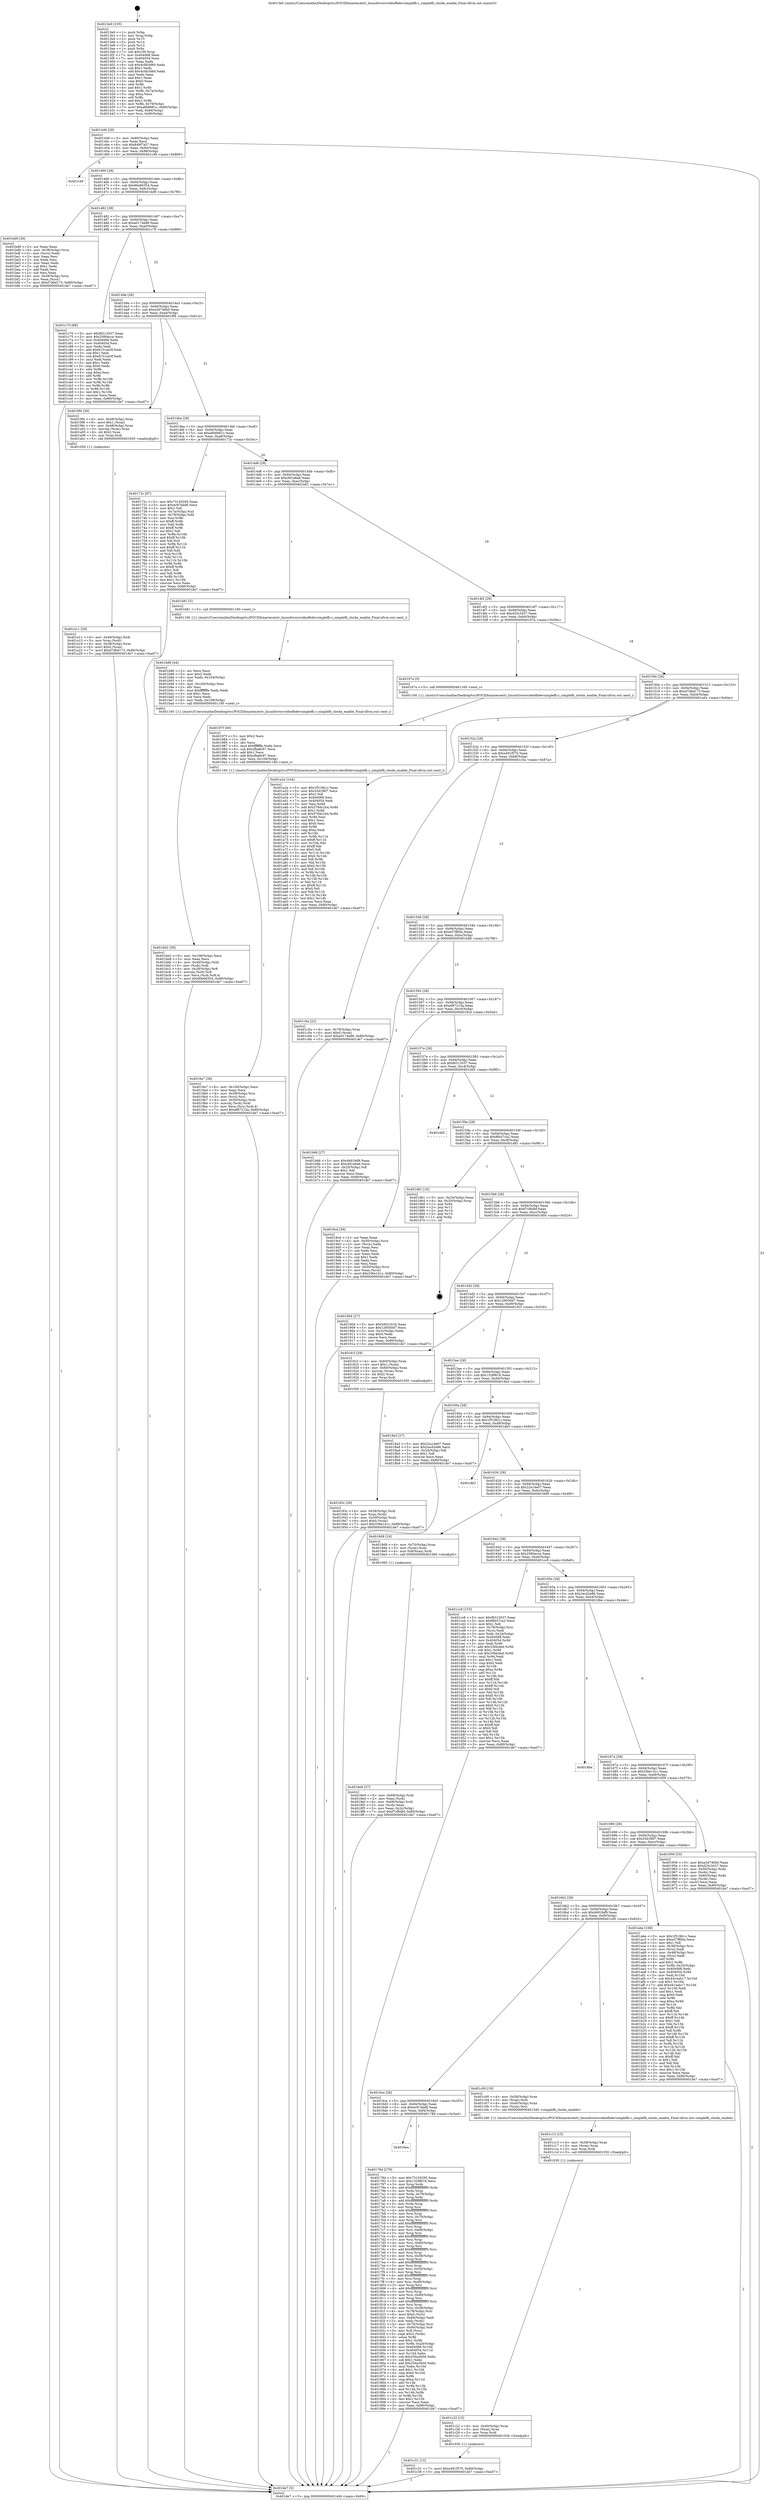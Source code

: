 digraph "0x4013e0" {
  label = "0x4013e0 (/mnt/c/Users/mathe/Desktop/tcc/POCII/binaries/extr_linuxdriversvideofbdevsimplefb.c_simplefb_clocks_enable_Final-ollvm.out::main(0))"
  labelloc = "t"
  node[shape=record]

  Entry [label="",width=0.3,height=0.3,shape=circle,fillcolor=black,style=filled]
  "0x401449" [label="{
     0x401449 [29]\l
     | [instrs]\l
     &nbsp;&nbsp;0x401449 \<+3\>: mov -0x80(%rbp),%eax\l
     &nbsp;&nbsp;0x40144c \<+2\>: mov %eax,%ecx\l
     &nbsp;&nbsp;0x40144e \<+6\>: sub $0x849f7a57,%ecx\l
     &nbsp;&nbsp;0x401454 \<+6\>: mov %eax,-0x94(%rbp)\l
     &nbsp;&nbsp;0x40145a \<+6\>: mov %ecx,-0x98(%rbp)\l
     &nbsp;&nbsp;0x401460 \<+6\>: je 0000000000401c49 \<main+0x869\>\l
  }"]
  "0x401c49" [label="{
     0x401c49\l
  }", style=dashed]
  "0x401466" [label="{
     0x401466 [28]\l
     | [instrs]\l
     &nbsp;&nbsp;0x401466 \<+5\>: jmp 000000000040146b \<main+0x8b\>\l
     &nbsp;&nbsp;0x40146b \<+6\>: mov -0x94(%rbp),%eax\l
     &nbsp;&nbsp;0x401471 \<+5\>: sub $0x90e66354,%eax\l
     &nbsp;&nbsp;0x401476 \<+6\>: mov %eax,-0x9c(%rbp)\l
     &nbsp;&nbsp;0x40147c \<+6\>: je 0000000000401bd9 \<main+0x7f9\>\l
  }"]
  Exit [label="",width=0.3,height=0.3,shape=circle,fillcolor=black,style=filled,peripheries=2]
  "0x401bd9" [label="{
     0x401bd9 [39]\l
     | [instrs]\l
     &nbsp;&nbsp;0x401bd9 \<+2\>: xor %eax,%eax\l
     &nbsp;&nbsp;0x401bdb \<+4\>: mov -0x38(%rbp),%rcx\l
     &nbsp;&nbsp;0x401bdf \<+2\>: mov (%rcx),%edx\l
     &nbsp;&nbsp;0x401be1 \<+2\>: mov %eax,%esi\l
     &nbsp;&nbsp;0x401be3 \<+2\>: sub %edx,%esi\l
     &nbsp;&nbsp;0x401be5 \<+2\>: mov %eax,%edx\l
     &nbsp;&nbsp;0x401be7 \<+3\>: sub $0x1,%edx\l
     &nbsp;&nbsp;0x401bea \<+2\>: add %edx,%esi\l
     &nbsp;&nbsp;0x401bec \<+2\>: sub %esi,%eax\l
     &nbsp;&nbsp;0x401bee \<+4\>: mov -0x38(%rbp),%rcx\l
     &nbsp;&nbsp;0x401bf2 \<+2\>: mov %eax,(%rcx)\l
     &nbsp;&nbsp;0x401bf4 \<+7\>: movl $0xd7dbd173,-0x80(%rbp)\l
     &nbsp;&nbsp;0x401bfb \<+5\>: jmp 0000000000401de7 \<main+0xa07\>\l
  }"]
  "0x401482" [label="{
     0x401482 [28]\l
     | [instrs]\l
     &nbsp;&nbsp;0x401482 \<+5\>: jmp 0000000000401487 \<main+0xa7\>\l
     &nbsp;&nbsp;0x401487 \<+6\>: mov -0x94(%rbp),%eax\l
     &nbsp;&nbsp;0x40148d \<+5\>: sub $0xa0174e86,%eax\l
     &nbsp;&nbsp;0x401492 \<+6\>: mov %eax,-0xa0(%rbp)\l
     &nbsp;&nbsp;0x401498 \<+6\>: je 0000000000401c70 \<main+0x890\>\l
  }"]
  "0x401c31" [label="{
     0x401c31 [12]\l
     | [instrs]\l
     &nbsp;&nbsp;0x401c31 \<+7\>: movl $0xe491f570,-0x80(%rbp)\l
     &nbsp;&nbsp;0x401c38 \<+5\>: jmp 0000000000401de7 \<main+0xa07\>\l
  }"]
  "0x401c70" [label="{
     0x401c70 [88]\l
     | [instrs]\l
     &nbsp;&nbsp;0x401c70 \<+5\>: mov $0xf6312037,%eax\l
     &nbsp;&nbsp;0x401c75 \<+5\>: mov $0x2580acca,%ecx\l
     &nbsp;&nbsp;0x401c7a \<+7\>: mov 0x404068,%edx\l
     &nbsp;&nbsp;0x401c81 \<+7\>: mov 0x404054,%esi\l
     &nbsp;&nbsp;0x401c88 \<+2\>: mov %edx,%edi\l
     &nbsp;&nbsp;0x401c8a \<+6\>: add $0x8151a43f,%edi\l
     &nbsp;&nbsp;0x401c90 \<+3\>: sub $0x1,%edi\l
     &nbsp;&nbsp;0x401c93 \<+6\>: sub $0x8151a43f,%edi\l
     &nbsp;&nbsp;0x401c99 \<+3\>: imul %edi,%edx\l
     &nbsp;&nbsp;0x401c9c \<+3\>: and $0x1,%edx\l
     &nbsp;&nbsp;0x401c9f \<+3\>: cmp $0x0,%edx\l
     &nbsp;&nbsp;0x401ca2 \<+4\>: sete %r8b\l
     &nbsp;&nbsp;0x401ca6 \<+3\>: cmp $0xa,%esi\l
     &nbsp;&nbsp;0x401ca9 \<+4\>: setl %r9b\l
     &nbsp;&nbsp;0x401cad \<+3\>: mov %r8b,%r10b\l
     &nbsp;&nbsp;0x401cb0 \<+3\>: and %r9b,%r10b\l
     &nbsp;&nbsp;0x401cb3 \<+3\>: xor %r9b,%r8b\l
     &nbsp;&nbsp;0x401cb6 \<+3\>: or %r8b,%r10b\l
     &nbsp;&nbsp;0x401cb9 \<+4\>: test $0x1,%r10b\l
     &nbsp;&nbsp;0x401cbd \<+3\>: cmovne %ecx,%eax\l
     &nbsp;&nbsp;0x401cc0 \<+3\>: mov %eax,-0x80(%rbp)\l
     &nbsp;&nbsp;0x401cc3 \<+5\>: jmp 0000000000401de7 \<main+0xa07\>\l
  }"]
  "0x40149e" [label="{
     0x40149e [28]\l
     | [instrs]\l
     &nbsp;&nbsp;0x40149e \<+5\>: jmp 00000000004014a3 \<main+0xc3\>\l
     &nbsp;&nbsp;0x4014a3 \<+6\>: mov -0x94(%rbp),%eax\l
     &nbsp;&nbsp;0x4014a9 \<+5\>: sub $0xa3d746b0,%eax\l
     &nbsp;&nbsp;0x4014ae \<+6\>: mov %eax,-0xa4(%rbp)\l
     &nbsp;&nbsp;0x4014b4 \<+6\>: je 00000000004019f4 \<main+0x614\>\l
  }"]
  "0x401c22" [label="{
     0x401c22 [15]\l
     | [instrs]\l
     &nbsp;&nbsp;0x401c22 \<+4\>: mov -0x40(%rbp),%rax\l
     &nbsp;&nbsp;0x401c26 \<+3\>: mov (%rax),%rax\l
     &nbsp;&nbsp;0x401c29 \<+3\>: mov %rax,%rdi\l
     &nbsp;&nbsp;0x401c2c \<+5\>: call 0000000000401030 \<free@plt\>\l
     | [calls]\l
     &nbsp;&nbsp;0x401030 \{1\} (unknown)\l
  }"]
  "0x4019f4" [label="{
     0x4019f4 [29]\l
     | [instrs]\l
     &nbsp;&nbsp;0x4019f4 \<+4\>: mov -0x48(%rbp),%rax\l
     &nbsp;&nbsp;0x4019f8 \<+6\>: movl $0x1,(%rax)\l
     &nbsp;&nbsp;0x4019fe \<+4\>: mov -0x48(%rbp),%rax\l
     &nbsp;&nbsp;0x401a02 \<+3\>: movslq (%rax),%rax\l
     &nbsp;&nbsp;0x401a05 \<+4\>: shl $0x2,%rax\l
     &nbsp;&nbsp;0x401a09 \<+3\>: mov %rax,%rdi\l
     &nbsp;&nbsp;0x401a0c \<+5\>: call 0000000000401050 \<malloc@plt\>\l
     | [calls]\l
     &nbsp;&nbsp;0x401050 \{1\} (unknown)\l
  }"]
  "0x4014ba" [label="{
     0x4014ba [28]\l
     | [instrs]\l
     &nbsp;&nbsp;0x4014ba \<+5\>: jmp 00000000004014bf \<main+0xdf\>\l
     &nbsp;&nbsp;0x4014bf \<+6\>: mov -0x94(%rbp),%eax\l
     &nbsp;&nbsp;0x4014c5 \<+5\>: sub $0xa6b6661c,%eax\l
     &nbsp;&nbsp;0x4014ca \<+6\>: mov %eax,-0xa8(%rbp)\l
     &nbsp;&nbsp;0x4014d0 \<+6\>: je 000000000040172c \<main+0x34c\>\l
  }"]
  "0x401c13" [label="{
     0x401c13 [15]\l
     | [instrs]\l
     &nbsp;&nbsp;0x401c13 \<+4\>: mov -0x58(%rbp),%rax\l
     &nbsp;&nbsp;0x401c17 \<+3\>: mov (%rax),%rax\l
     &nbsp;&nbsp;0x401c1a \<+3\>: mov %rax,%rdi\l
     &nbsp;&nbsp;0x401c1d \<+5\>: call 0000000000401030 \<free@plt\>\l
     | [calls]\l
     &nbsp;&nbsp;0x401030 \{1\} (unknown)\l
  }"]
  "0x40172c" [label="{
     0x40172c [97]\l
     | [instrs]\l
     &nbsp;&nbsp;0x40172c \<+5\>: mov $0x73150295,%eax\l
     &nbsp;&nbsp;0x401731 \<+5\>: mov $0x4c97ebd6,%ecx\l
     &nbsp;&nbsp;0x401736 \<+2\>: mov $0x1,%dl\l
     &nbsp;&nbsp;0x401738 \<+4\>: mov -0x7a(%rbp),%sil\l
     &nbsp;&nbsp;0x40173c \<+4\>: mov -0x79(%rbp),%dil\l
     &nbsp;&nbsp;0x401740 \<+3\>: mov %sil,%r8b\l
     &nbsp;&nbsp;0x401743 \<+4\>: xor $0xff,%r8b\l
     &nbsp;&nbsp;0x401747 \<+3\>: mov %dil,%r9b\l
     &nbsp;&nbsp;0x40174a \<+4\>: xor $0xff,%r9b\l
     &nbsp;&nbsp;0x40174e \<+3\>: xor $0x1,%dl\l
     &nbsp;&nbsp;0x401751 \<+3\>: mov %r8b,%r10b\l
     &nbsp;&nbsp;0x401754 \<+4\>: and $0xff,%r10b\l
     &nbsp;&nbsp;0x401758 \<+3\>: and %dl,%sil\l
     &nbsp;&nbsp;0x40175b \<+3\>: mov %r9b,%r11b\l
     &nbsp;&nbsp;0x40175e \<+4\>: and $0xff,%r11b\l
     &nbsp;&nbsp;0x401762 \<+3\>: and %dl,%dil\l
     &nbsp;&nbsp;0x401765 \<+3\>: or %sil,%r10b\l
     &nbsp;&nbsp;0x401768 \<+3\>: or %dil,%r11b\l
     &nbsp;&nbsp;0x40176b \<+3\>: xor %r11b,%r10b\l
     &nbsp;&nbsp;0x40176e \<+3\>: or %r9b,%r8b\l
     &nbsp;&nbsp;0x401771 \<+4\>: xor $0xff,%r8b\l
     &nbsp;&nbsp;0x401775 \<+3\>: or $0x1,%dl\l
     &nbsp;&nbsp;0x401778 \<+3\>: and %dl,%r8b\l
     &nbsp;&nbsp;0x40177b \<+3\>: or %r8b,%r10b\l
     &nbsp;&nbsp;0x40177e \<+4\>: test $0x1,%r10b\l
     &nbsp;&nbsp;0x401782 \<+3\>: cmovne %ecx,%eax\l
     &nbsp;&nbsp;0x401785 \<+3\>: mov %eax,-0x80(%rbp)\l
     &nbsp;&nbsp;0x401788 \<+5\>: jmp 0000000000401de7 \<main+0xa07\>\l
  }"]
  "0x4014d6" [label="{
     0x4014d6 [28]\l
     | [instrs]\l
     &nbsp;&nbsp;0x4014d6 \<+5\>: jmp 00000000004014db \<main+0xfb\>\l
     &nbsp;&nbsp;0x4014db \<+6\>: mov -0x94(%rbp),%eax\l
     &nbsp;&nbsp;0x4014e1 \<+5\>: sub $0xcfd1a6a6,%eax\l
     &nbsp;&nbsp;0x4014e6 \<+6\>: mov %eax,-0xac(%rbp)\l
     &nbsp;&nbsp;0x4014ec \<+6\>: je 0000000000401b81 \<main+0x7a1\>\l
  }"]
  "0x401de7" [label="{
     0x401de7 [5]\l
     | [instrs]\l
     &nbsp;&nbsp;0x401de7 \<+5\>: jmp 0000000000401449 \<main+0x69\>\l
  }"]
  "0x4013e0" [label="{
     0x4013e0 [105]\l
     | [instrs]\l
     &nbsp;&nbsp;0x4013e0 \<+1\>: push %rbp\l
     &nbsp;&nbsp;0x4013e1 \<+3\>: mov %rsp,%rbp\l
     &nbsp;&nbsp;0x4013e4 \<+2\>: push %r15\l
     &nbsp;&nbsp;0x4013e6 \<+2\>: push %r14\l
     &nbsp;&nbsp;0x4013e8 \<+2\>: push %r12\l
     &nbsp;&nbsp;0x4013ea \<+1\>: push %rbx\l
     &nbsp;&nbsp;0x4013eb \<+7\>: sub $0x100,%rsp\l
     &nbsp;&nbsp;0x4013f2 \<+7\>: mov 0x404068,%eax\l
     &nbsp;&nbsp;0x4013f9 \<+7\>: mov 0x404054,%ecx\l
     &nbsp;&nbsp;0x401400 \<+2\>: mov %eax,%edx\l
     &nbsp;&nbsp;0x401402 \<+6\>: sub $0x4c0b3d60,%edx\l
     &nbsp;&nbsp;0x401408 \<+3\>: sub $0x1,%edx\l
     &nbsp;&nbsp;0x40140b \<+6\>: add $0x4c0b3d60,%edx\l
     &nbsp;&nbsp;0x401411 \<+3\>: imul %edx,%eax\l
     &nbsp;&nbsp;0x401414 \<+3\>: and $0x1,%eax\l
     &nbsp;&nbsp;0x401417 \<+3\>: cmp $0x0,%eax\l
     &nbsp;&nbsp;0x40141a \<+4\>: sete %r8b\l
     &nbsp;&nbsp;0x40141e \<+4\>: and $0x1,%r8b\l
     &nbsp;&nbsp;0x401422 \<+4\>: mov %r8b,-0x7a(%rbp)\l
     &nbsp;&nbsp;0x401426 \<+3\>: cmp $0xa,%ecx\l
     &nbsp;&nbsp;0x401429 \<+4\>: setl %r8b\l
     &nbsp;&nbsp;0x40142d \<+4\>: and $0x1,%r8b\l
     &nbsp;&nbsp;0x401431 \<+4\>: mov %r8b,-0x79(%rbp)\l
     &nbsp;&nbsp;0x401435 \<+7\>: movl $0xa6b6661c,-0x80(%rbp)\l
     &nbsp;&nbsp;0x40143c \<+6\>: mov %edi,-0x84(%rbp)\l
     &nbsp;&nbsp;0x401442 \<+7\>: mov %rsi,-0x90(%rbp)\l
  }"]
  "0x401bb2" [label="{
     0x401bb2 [39]\l
     | [instrs]\l
     &nbsp;&nbsp;0x401bb2 \<+6\>: mov -0x108(%rbp),%ecx\l
     &nbsp;&nbsp;0x401bb8 \<+3\>: imul %eax,%ecx\l
     &nbsp;&nbsp;0x401bbb \<+4\>: mov -0x40(%rbp),%rdi\l
     &nbsp;&nbsp;0x401bbf \<+3\>: mov (%rdi),%rdi\l
     &nbsp;&nbsp;0x401bc2 \<+4\>: mov -0x38(%rbp),%r8\l
     &nbsp;&nbsp;0x401bc6 \<+3\>: movslq (%r8),%r8\l
     &nbsp;&nbsp;0x401bc9 \<+4\>: mov %ecx,(%rdi,%r8,4)\l
     &nbsp;&nbsp;0x401bcd \<+7\>: movl $0x90e66354,-0x80(%rbp)\l
     &nbsp;&nbsp;0x401bd4 \<+5\>: jmp 0000000000401de7 \<main+0xa07\>\l
  }"]
  "0x401b81" [label="{
     0x401b81 [5]\l
     | [instrs]\l
     &nbsp;&nbsp;0x401b81 \<+5\>: call 0000000000401160 \<next_i\>\l
     | [calls]\l
     &nbsp;&nbsp;0x401160 \{1\} (/mnt/c/Users/mathe/Desktop/tcc/POCII/binaries/extr_linuxdriversvideofbdevsimplefb.c_simplefb_clocks_enable_Final-ollvm.out::next_i)\l
  }"]
  "0x4014f2" [label="{
     0x4014f2 [28]\l
     | [instrs]\l
     &nbsp;&nbsp;0x4014f2 \<+5\>: jmp 00000000004014f7 \<main+0x117\>\l
     &nbsp;&nbsp;0x4014f7 \<+6\>: mov -0x94(%rbp),%eax\l
     &nbsp;&nbsp;0x4014fd \<+5\>: sub $0xd25c3437,%eax\l
     &nbsp;&nbsp;0x401502 \<+6\>: mov %eax,-0xb0(%rbp)\l
     &nbsp;&nbsp;0x401508 \<+6\>: je 000000000040197a \<main+0x59a\>\l
  }"]
  "0x401b86" [label="{
     0x401b86 [44]\l
     | [instrs]\l
     &nbsp;&nbsp;0x401b86 \<+2\>: xor %ecx,%ecx\l
     &nbsp;&nbsp;0x401b88 \<+5\>: mov $0x2,%edx\l
     &nbsp;&nbsp;0x401b8d \<+6\>: mov %edx,-0x104(%rbp)\l
     &nbsp;&nbsp;0x401b93 \<+1\>: cltd\l
     &nbsp;&nbsp;0x401b94 \<+6\>: mov -0x104(%rbp),%esi\l
     &nbsp;&nbsp;0x401b9a \<+2\>: idiv %esi\l
     &nbsp;&nbsp;0x401b9c \<+6\>: imul $0xfffffffe,%edx,%edx\l
     &nbsp;&nbsp;0x401ba2 \<+3\>: sub $0x1,%ecx\l
     &nbsp;&nbsp;0x401ba5 \<+2\>: sub %ecx,%edx\l
     &nbsp;&nbsp;0x401ba7 \<+6\>: mov %edx,-0x108(%rbp)\l
     &nbsp;&nbsp;0x401bad \<+5\>: call 0000000000401160 \<next_i\>\l
     | [calls]\l
     &nbsp;&nbsp;0x401160 \{1\} (/mnt/c/Users/mathe/Desktop/tcc/POCII/binaries/extr_linuxdriversvideofbdevsimplefb.c_simplefb_clocks_enable_Final-ollvm.out::next_i)\l
  }"]
  "0x40197a" [label="{
     0x40197a [5]\l
     | [instrs]\l
     &nbsp;&nbsp;0x40197a \<+5\>: call 0000000000401160 \<next_i\>\l
     | [calls]\l
     &nbsp;&nbsp;0x401160 \{1\} (/mnt/c/Users/mathe/Desktop/tcc/POCII/binaries/extr_linuxdriversvideofbdevsimplefb.c_simplefb_clocks_enable_Final-ollvm.out::next_i)\l
  }"]
  "0x40150e" [label="{
     0x40150e [28]\l
     | [instrs]\l
     &nbsp;&nbsp;0x40150e \<+5\>: jmp 0000000000401513 \<main+0x133\>\l
     &nbsp;&nbsp;0x401513 \<+6\>: mov -0x94(%rbp),%eax\l
     &nbsp;&nbsp;0x401519 \<+5\>: sub $0xd7dbd173,%eax\l
     &nbsp;&nbsp;0x40151e \<+6\>: mov %eax,-0xb4(%rbp)\l
     &nbsp;&nbsp;0x401524 \<+6\>: je 0000000000401a2e \<main+0x64e\>\l
  }"]
  "0x401a11" [label="{
     0x401a11 [29]\l
     | [instrs]\l
     &nbsp;&nbsp;0x401a11 \<+4\>: mov -0x40(%rbp),%rdi\l
     &nbsp;&nbsp;0x401a15 \<+3\>: mov %rax,(%rdi)\l
     &nbsp;&nbsp;0x401a18 \<+4\>: mov -0x38(%rbp),%rax\l
     &nbsp;&nbsp;0x401a1c \<+6\>: movl $0x0,(%rax)\l
     &nbsp;&nbsp;0x401a22 \<+7\>: movl $0xd7dbd173,-0x80(%rbp)\l
     &nbsp;&nbsp;0x401a29 \<+5\>: jmp 0000000000401de7 \<main+0xa07\>\l
  }"]
  "0x401a2e" [label="{
     0x401a2e [144]\l
     | [instrs]\l
     &nbsp;&nbsp;0x401a2e \<+5\>: mov $0x1f519b1c,%eax\l
     &nbsp;&nbsp;0x401a33 \<+5\>: mov $0x33d1f6f7,%ecx\l
     &nbsp;&nbsp;0x401a38 \<+2\>: mov $0x1,%dl\l
     &nbsp;&nbsp;0x401a3a \<+7\>: mov 0x404068,%esi\l
     &nbsp;&nbsp;0x401a41 \<+7\>: mov 0x404054,%edi\l
     &nbsp;&nbsp;0x401a48 \<+3\>: mov %esi,%r8d\l
     &nbsp;&nbsp;0x401a4b \<+7\>: add $0x578dc244,%r8d\l
     &nbsp;&nbsp;0x401a52 \<+4\>: sub $0x1,%r8d\l
     &nbsp;&nbsp;0x401a56 \<+7\>: sub $0x578dc244,%r8d\l
     &nbsp;&nbsp;0x401a5d \<+4\>: imul %r8d,%esi\l
     &nbsp;&nbsp;0x401a61 \<+3\>: and $0x1,%esi\l
     &nbsp;&nbsp;0x401a64 \<+3\>: cmp $0x0,%esi\l
     &nbsp;&nbsp;0x401a67 \<+4\>: sete %r9b\l
     &nbsp;&nbsp;0x401a6b \<+3\>: cmp $0xa,%edi\l
     &nbsp;&nbsp;0x401a6e \<+4\>: setl %r10b\l
     &nbsp;&nbsp;0x401a72 \<+3\>: mov %r9b,%r11b\l
     &nbsp;&nbsp;0x401a75 \<+4\>: xor $0xff,%r11b\l
     &nbsp;&nbsp;0x401a79 \<+3\>: mov %r10b,%bl\l
     &nbsp;&nbsp;0x401a7c \<+3\>: xor $0xff,%bl\l
     &nbsp;&nbsp;0x401a7f \<+3\>: xor $0x0,%dl\l
     &nbsp;&nbsp;0x401a82 \<+3\>: mov %r11b,%r14b\l
     &nbsp;&nbsp;0x401a85 \<+4\>: and $0x0,%r14b\l
     &nbsp;&nbsp;0x401a89 \<+3\>: and %dl,%r9b\l
     &nbsp;&nbsp;0x401a8c \<+3\>: mov %bl,%r15b\l
     &nbsp;&nbsp;0x401a8f \<+4\>: and $0x0,%r15b\l
     &nbsp;&nbsp;0x401a93 \<+3\>: and %dl,%r10b\l
     &nbsp;&nbsp;0x401a96 \<+3\>: or %r9b,%r14b\l
     &nbsp;&nbsp;0x401a99 \<+3\>: or %r10b,%r15b\l
     &nbsp;&nbsp;0x401a9c \<+3\>: xor %r15b,%r14b\l
     &nbsp;&nbsp;0x401a9f \<+3\>: or %bl,%r11b\l
     &nbsp;&nbsp;0x401aa2 \<+4\>: xor $0xff,%r11b\l
     &nbsp;&nbsp;0x401aa6 \<+3\>: or $0x0,%dl\l
     &nbsp;&nbsp;0x401aa9 \<+3\>: and %dl,%r11b\l
     &nbsp;&nbsp;0x401aac \<+3\>: or %r11b,%r14b\l
     &nbsp;&nbsp;0x401aaf \<+4\>: test $0x1,%r14b\l
     &nbsp;&nbsp;0x401ab3 \<+3\>: cmovne %ecx,%eax\l
     &nbsp;&nbsp;0x401ab6 \<+3\>: mov %eax,-0x80(%rbp)\l
     &nbsp;&nbsp;0x401ab9 \<+5\>: jmp 0000000000401de7 \<main+0xa07\>\l
  }"]
  "0x40152a" [label="{
     0x40152a [28]\l
     | [instrs]\l
     &nbsp;&nbsp;0x40152a \<+5\>: jmp 000000000040152f \<main+0x14f\>\l
     &nbsp;&nbsp;0x40152f \<+6\>: mov -0x94(%rbp),%eax\l
     &nbsp;&nbsp;0x401535 \<+5\>: sub $0xe491f570,%eax\l
     &nbsp;&nbsp;0x40153a \<+6\>: mov %eax,-0xb8(%rbp)\l
     &nbsp;&nbsp;0x401540 \<+6\>: je 0000000000401c5a \<main+0x87a\>\l
  }"]
  "0x4019a7" [label="{
     0x4019a7 [38]\l
     | [instrs]\l
     &nbsp;&nbsp;0x4019a7 \<+6\>: mov -0x100(%rbp),%ecx\l
     &nbsp;&nbsp;0x4019ad \<+3\>: imul %eax,%ecx\l
     &nbsp;&nbsp;0x4019b0 \<+4\>: mov -0x58(%rbp),%rsi\l
     &nbsp;&nbsp;0x4019b4 \<+3\>: mov (%rsi),%rsi\l
     &nbsp;&nbsp;0x4019b7 \<+4\>: mov -0x50(%rbp),%rdi\l
     &nbsp;&nbsp;0x4019bb \<+3\>: movslq (%rdi),%rdi\l
     &nbsp;&nbsp;0x4019be \<+3\>: mov %ecx,(%rsi,%rdi,4)\l
     &nbsp;&nbsp;0x4019c1 \<+7\>: movl $0xef87215a,-0x80(%rbp)\l
     &nbsp;&nbsp;0x4019c8 \<+5\>: jmp 0000000000401de7 \<main+0xa07\>\l
  }"]
  "0x401c5a" [label="{
     0x401c5a [22]\l
     | [instrs]\l
     &nbsp;&nbsp;0x401c5a \<+4\>: mov -0x78(%rbp),%rax\l
     &nbsp;&nbsp;0x401c5e \<+6\>: movl $0x0,(%rax)\l
     &nbsp;&nbsp;0x401c64 \<+7\>: movl $0xa0174e86,-0x80(%rbp)\l
     &nbsp;&nbsp;0x401c6b \<+5\>: jmp 0000000000401de7 \<main+0xa07\>\l
  }"]
  "0x401546" [label="{
     0x401546 [28]\l
     | [instrs]\l
     &nbsp;&nbsp;0x401546 \<+5\>: jmp 000000000040154b \<main+0x16b\>\l
     &nbsp;&nbsp;0x40154b \<+6\>: mov -0x94(%rbp),%eax\l
     &nbsp;&nbsp;0x401551 \<+5\>: sub $0xe57ff00a,%eax\l
     &nbsp;&nbsp;0x401556 \<+6\>: mov %eax,-0xbc(%rbp)\l
     &nbsp;&nbsp;0x40155c \<+6\>: je 0000000000401b66 \<main+0x786\>\l
  }"]
  "0x40197f" [label="{
     0x40197f [40]\l
     | [instrs]\l
     &nbsp;&nbsp;0x40197f \<+5\>: mov $0x2,%ecx\l
     &nbsp;&nbsp;0x401984 \<+1\>: cltd\l
     &nbsp;&nbsp;0x401985 \<+2\>: idiv %ecx\l
     &nbsp;&nbsp;0x401987 \<+6\>: imul $0xfffffffe,%edx,%ecx\l
     &nbsp;&nbsp;0x40198d \<+6\>: sub $0xcfba8c97,%ecx\l
     &nbsp;&nbsp;0x401993 \<+3\>: add $0x1,%ecx\l
     &nbsp;&nbsp;0x401996 \<+6\>: add $0xcfba8c97,%ecx\l
     &nbsp;&nbsp;0x40199c \<+6\>: mov %ecx,-0x100(%rbp)\l
     &nbsp;&nbsp;0x4019a2 \<+5\>: call 0000000000401160 \<next_i\>\l
     | [calls]\l
     &nbsp;&nbsp;0x401160 \{1\} (/mnt/c/Users/mathe/Desktop/tcc/POCII/binaries/extr_linuxdriversvideofbdevsimplefb.c_simplefb_clocks_enable_Final-ollvm.out::next_i)\l
  }"]
  "0x401b66" [label="{
     0x401b66 [27]\l
     | [instrs]\l
     &nbsp;&nbsp;0x401b66 \<+5\>: mov $0x4b91fef9,%eax\l
     &nbsp;&nbsp;0x401b6b \<+5\>: mov $0xcfd1a6a6,%ecx\l
     &nbsp;&nbsp;0x401b70 \<+3\>: mov -0x25(%rbp),%dl\l
     &nbsp;&nbsp;0x401b73 \<+3\>: test $0x1,%dl\l
     &nbsp;&nbsp;0x401b76 \<+3\>: cmovne %ecx,%eax\l
     &nbsp;&nbsp;0x401b79 \<+3\>: mov %eax,-0x80(%rbp)\l
     &nbsp;&nbsp;0x401b7c \<+5\>: jmp 0000000000401de7 \<main+0xa07\>\l
  }"]
  "0x401562" [label="{
     0x401562 [28]\l
     | [instrs]\l
     &nbsp;&nbsp;0x401562 \<+5\>: jmp 0000000000401567 \<main+0x187\>\l
     &nbsp;&nbsp;0x401567 \<+6\>: mov -0x94(%rbp),%eax\l
     &nbsp;&nbsp;0x40156d \<+5\>: sub $0xef87215a,%eax\l
     &nbsp;&nbsp;0x401572 \<+6\>: mov %eax,-0xc0(%rbp)\l
     &nbsp;&nbsp;0x401578 \<+6\>: je 00000000004019cd \<main+0x5ed\>\l
  }"]
  "0x40193c" [label="{
     0x40193c [29]\l
     | [instrs]\l
     &nbsp;&nbsp;0x40193c \<+4\>: mov -0x58(%rbp),%rdi\l
     &nbsp;&nbsp;0x401940 \<+3\>: mov %rax,(%rdi)\l
     &nbsp;&nbsp;0x401943 \<+4\>: mov -0x50(%rbp),%rax\l
     &nbsp;&nbsp;0x401947 \<+6\>: movl $0x0,(%rax)\l
     &nbsp;&nbsp;0x40194d \<+7\>: movl $0x336e141c,-0x80(%rbp)\l
     &nbsp;&nbsp;0x401954 \<+5\>: jmp 0000000000401de7 \<main+0xa07\>\l
  }"]
  "0x4019cd" [label="{
     0x4019cd [39]\l
     | [instrs]\l
     &nbsp;&nbsp;0x4019cd \<+2\>: xor %eax,%eax\l
     &nbsp;&nbsp;0x4019cf \<+4\>: mov -0x50(%rbp),%rcx\l
     &nbsp;&nbsp;0x4019d3 \<+2\>: mov (%rcx),%edx\l
     &nbsp;&nbsp;0x4019d5 \<+2\>: mov %eax,%esi\l
     &nbsp;&nbsp;0x4019d7 \<+2\>: sub %edx,%esi\l
     &nbsp;&nbsp;0x4019d9 \<+2\>: mov %eax,%edx\l
     &nbsp;&nbsp;0x4019db \<+3\>: sub $0x1,%edx\l
     &nbsp;&nbsp;0x4019de \<+2\>: add %edx,%esi\l
     &nbsp;&nbsp;0x4019e0 \<+2\>: sub %esi,%eax\l
     &nbsp;&nbsp;0x4019e2 \<+4\>: mov -0x50(%rbp),%rcx\l
     &nbsp;&nbsp;0x4019e6 \<+2\>: mov %eax,(%rcx)\l
     &nbsp;&nbsp;0x4019e8 \<+7\>: movl $0x336e141c,-0x80(%rbp)\l
     &nbsp;&nbsp;0x4019ef \<+5\>: jmp 0000000000401de7 \<main+0xa07\>\l
  }"]
  "0x40157e" [label="{
     0x40157e [28]\l
     | [instrs]\l
     &nbsp;&nbsp;0x40157e \<+5\>: jmp 0000000000401583 \<main+0x1a3\>\l
     &nbsp;&nbsp;0x401583 \<+6\>: mov -0x94(%rbp),%eax\l
     &nbsp;&nbsp;0x401589 \<+5\>: sub $0xf6312037,%eax\l
     &nbsp;&nbsp;0x40158e \<+6\>: mov %eax,-0xc4(%rbp)\l
     &nbsp;&nbsp;0x401594 \<+6\>: je 0000000000401dd5 \<main+0x9f5\>\l
  }"]
  "0x4018e9" [label="{
     0x4018e9 [27]\l
     | [instrs]\l
     &nbsp;&nbsp;0x4018e9 \<+4\>: mov -0x68(%rbp),%rdi\l
     &nbsp;&nbsp;0x4018ed \<+2\>: mov %eax,(%rdi)\l
     &nbsp;&nbsp;0x4018ef \<+4\>: mov -0x68(%rbp),%rdi\l
     &nbsp;&nbsp;0x4018f3 \<+2\>: mov (%rdi),%eax\l
     &nbsp;&nbsp;0x4018f5 \<+3\>: mov %eax,-0x2c(%rbp)\l
     &nbsp;&nbsp;0x4018f8 \<+7\>: movl $0xf7cf6dbf,-0x80(%rbp)\l
     &nbsp;&nbsp;0x4018ff \<+5\>: jmp 0000000000401de7 \<main+0xa07\>\l
  }"]
  "0x401dd5" [label="{
     0x401dd5\l
  }", style=dashed]
  "0x40159a" [label="{
     0x40159a [28]\l
     | [instrs]\l
     &nbsp;&nbsp;0x40159a \<+5\>: jmp 000000000040159f \<main+0x1bf\>\l
     &nbsp;&nbsp;0x40159f \<+6\>: mov -0x94(%rbp),%eax\l
     &nbsp;&nbsp;0x4015a5 \<+5\>: sub $0xf6b57ca2,%eax\l
     &nbsp;&nbsp;0x4015aa \<+6\>: mov %eax,-0xc8(%rbp)\l
     &nbsp;&nbsp;0x4015b0 \<+6\>: je 0000000000401d61 \<main+0x981\>\l
  }"]
  "0x4016ea" [label="{
     0x4016ea\l
  }", style=dashed]
  "0x401d61" [label="{
     0x401d61 [16]\l
     | [instrs]\l
     &nbsp;&nbsp;0x401d61 \<+3\>: mov -0x24(%rbp),%eax\l
     &nbsp;&nbsp;0x401d64 \<+4\>: lea -0x20(%rbp),%rsp\l
     &nbsp;&nbsp;0x401d68 \<+1\>: pop %rbx\l
     &nbsp;&nbsp;0x401d69 \<+2\>: pop %r12\l
     &nbsp;&nbsp;0x401d6b \<+2\>: pop %r14\l
     &nbsp;&nbsp;0x401d6d \<+2\>: pop %r15\l
     &nbsp;&nbsp;0x401d6f \<+1\>: pop %rbp\l
     &nbsp;&nbsp;0x401d70 \<+1\>: ret\l
  }"]
  "0x4015b6" [label="{
     0x4015b6 [28]\l
     | [instrs]\l
     &nbsp;&nbsp;0x4015b6 \<+5\>: jmp 00000000004015bb \<main+0x1db\>\l
     &nbsp;&nbsp;0x4015bb \<+6\>: mov -0x94(%rbp),%eax\l
     &nbsp;&nbsp;0x4015c1 \<+5\>: sub $0xf7cf6dbf,%eax\l
     &nbsp;&nbsp;0x4015c6 \<+6\>: mov %eax,-0xcc(%rbp)\l
     &nbsp;&nbsp;0x4015cc \<+6\>: je 0000000000401904 \<main+0x524\>\l
  }"]
  "0x40178d" [label="{
     0x40178d [278]\l
     | [instrs]\l
     &nbsp;&nbsp;0x40178d \<+5\>: mov $0x73150295,%eax\l
     &nbsp;&nbsp;0x401792 \<+5\>: mov $0x1328f616,%ecx\l
     &nbsp;&nbsp;0x401797 \<+3\>: mov %rsp,%rdx\l
     &nbsp;&nbsp;0x40179a \<+4\>: add $0xfffffffffffffff0,%rdx\l
     &nbsp;&nbsp;0x40179e \<+3\>: mov %rdx,%rsp\l
     &nbsp;&nbsp;0x4017a1 \<+4\>: mov %rdx,-0x78(%rbp)\l
     &nbsp;&nbsp;0x4017a5 \<+3\>: mov %rsp,%rdx\l
     &nbsp;&nbsp;0x4017a8 \<+4\>: add $0xfffffffffffffff0,%rdx\l
     &nbsp;&nbsp;0x4017ac \<+3\>: mov %rdx,%rsp\l
     &nbsp;&nbsp;0x4017af \<+3\>: mov %rsp,%rsi\l
     &nbsp;&nbsp;0x4017b2 \<+4\>: add $0xfffffffffffffff0,%rsi\l
     &nbsp;&nbsp;0x4017b6 \<+3\>: mov %rsi,%rsp\l
     &nbsp;&nbsp;0x4017b9 \<+4\>: mov %rsi,-0x70(%rbp)\l
     &nbsp;&nbsp;0x4017bd \<+3\>: mov %rsp,%rsi\l
     &nbsp;&nbsp;0x4017c0 \<+4\>: add $0xfffffffffffffff0,%rsi\l
     &nbsp;&nbsp;0x4017c4 \<+3\>: mov %rsi,%rsp\l
     &nbsp;&nbsp;0x4017c7 \<+4\>: mov %rsi,-0x68(%rbp)\l
     &nbsp;&nbsp;0x4017cb \<+3\>: mov %rsp,%rsi\l
     &nbsp;&nbsp;0x4017ce \<+4\>: add $0xfffffffffffffff0,%rsi\l
     &nbsp;&nbsp;0x4017d2 \<+3\>: mov %rsi,%rsp\l
     &nbsp;&nbsp;0x4017d5 \<+4\>: mov %rsi,-0x60(%rbp)\l
     &nbsp;&nbsp;0x4017d9 \<+3\>: mov %rsp,%rsi\l
     &nbsp;&nbsp;0x4017dc \<+4\>: add $0xfffffffffffffff0,%rsi\l
     &nbsp;&nbsp;0x4017e0 \<+3\>: mov %rsi,%rsp\l
     &nbsp;&nbsp;0x4017e3 \<+4\>: mov %rsi,-0x58(%rbp)\l
     &nbsp;&nbsp;0x4017e7 \<+3\>: mov %rsp,%rsi\l
     &nbsp;&nbsp;0x4017ea \<+4\>: add $0xfffffffffffffff0,%rsi\l
     &nbsp;&nbsp;0x4017ee \<+3\>: mov %rsi,%rsp\l
     &nbsp;&nbsp;0x4017f1 \<+4\>: mov %rsi,-0x50(%rbp)\l
     &nbsp;&nbsp;0x4017f5 \<+3\>: mov %rsp,%rsi\l
     &nbsp;&nbsp;0x4017f8 \<+4\>: add $0xfffffffffffffff0,%rsi\l
     &nbsp;&nbsp;0x4017fc \<+3\>: mov %rsi,%rsp\l
     &nbsp;&nbsp;0x4017ff \<+4\>: mov %rsi,-0x48(%rbp)\l
     &nbsp;&nbsp;0x401803 \<+3\>: mov %rsp,%rsi\l
     &nbsp;&nbsp;0x401806 \<+4\>: add $0xfffffffffffffff0,%rsi\l
     &nbsp;&nbsp;0x40180a \<+3\>: mov %rsi,%rsp\l
     &nbsp;&nbsp;0x40180d \<+4\>: mov %rsi,-0x40(%rbp)\l
     &nbsp;&nbsp;0x401811 \<+3\>: mov %rsp,%rsi\l
     &nbsp;&nbsp;0x401814 \<+4\>: add $0xfffffffffffffff0,%rsi\l
     &nbsp;&nbsp;0x401818 \<+3\>: mov %rsi,%rsp\l
     &nbsp;&nbsp;0x40181b \<+4\>: mov %rsi,-0x38(%rbp)\l
     &nbsp;&nbsp;0x40181f \<+4\>: mov -0x78(%rbp),%rsi\l
     &nbsp;&nbsp;0x401823 \<+6\>: movl $0x0,(%rsi)\l
     &nbsp;&nbsp;0x401829 \<+6\>: mov -0x84(%rbp),%edi\l
     &nbsp;&nbsp;0x40182f \<+2\>: mov %edi,(%rdx)\l
     &nbsp;&nbsp;0x401831 \<+4\>: mov -0x70(%rbp),%rsi\l
     &nbsp;&nbsp;0x401835 \<+7\>: mov -0x90(%rbp),%r8\l
     &nbsp;&nbsp;0x40183c \<+3\>: mov %r8,(%rsi)\l
     &nbsp;&nbsp;0x40183f \<+3\>: cmpl $0x2,(%rdx)\l
     &nbsp;&nbsp;0x401842 \<+4\>: setne %r9b\l
     &nbsp;&nbsp;0x401846 \<+4\>: and $0x1,%r9b\l
     &nbsp;&nbsp;0x40184a \<+4\>: mov %r9b,-0x2d(%rbp)\l
     &nbsp;&nbsp;0x40184e \<+8\>: mov 0x404068,%r10d\l
     &nbsp;&nbsp;0x401856 \<+8\>: mov 0x404054,%r11d\l
     &nbsp;&nbsp;0x40185e \<+3\>: mov %r10d,%ebx\l
     &nbsp;&nbsp;0x401861 \<+6\>: sub $0x254a3b0d,%ebx\l
     &nbsp;&nbsp;0x401867 \<+3\>: sub $0x1,%ebx\l
     &nbsp;&nbsp;0x40186a \<+6\>: add $0x254a3b0d,%ebx\l
     &nbsp;&nbsp;0x401870 \<+4\>: imul %ebx,%r10d\l
     &nbsp;&nbsp;0x401874 \<+4\>: and $0x1,%r10d\l
     &nbsp;&nbsp;0x401878 \<+4\>: cmp $0x0,%r10d\l
     &nbsp;&nbsp;0x40187c \<+4\>: sete %r9b\l
     &nbsp;&nbsp;0x401880 \<+4\>: cmp $0xa,%r11d\l
     &nbsp;&nbsp;0x401884 \<+4\>: setl %r14b\l
     &nbsp;&nbsp;0x401888 \<+3\>: mov %r9b,%r15b\l
     &nbsp;&nbsp;0x40188b \<+3\>: and %r14b,%r15b\l
     &nbsp;&nbsp;0x40188e \<+3\>: xor %r14b,%r9b\l
     &nbsp;&nbsp;0x401891 \<+3\>: or %r9b,%r15b\l
     &nbsp;&nbsp;0x401894 \<+4\>: test $0x1,%r15b\l
     &nbsp;&nbsp;0x401898 \<+3\>: cmovne %ecx,%eax\l
     &nbsp;&nbsp;0x40189b \<+3\>: mov %eax,-0x80(%rbp)\l
     &nbsp;&nbsp;0x40189e \<+5\>: jmp 0000000000401de7 \<main+0xa07\>\l
  }"]
  "0x401904" [label="{
     0x401904 [27]\l
     | [instrs]\l
     &nbsp;&nbsp;0x401904 \<+5\>: mov $0x5d021b1b,%eax\l
     &nbsp;&nbsp;0x401909 \<+5\>: mov $0x126050d7,%ecx\l
     &nbsp;&nbsp;0x40190e \<+3\>: mov -0x2c(%rbp),%edx\l
     &nbsp;&nbsp;0x401911 \<+3\>: cmp $0x0,%edx\l
     &nbsp;&nbsp;0x401914 \<+3\>: cmove %ecx,%eax\l
     &nbsp;&nbsp;0x401917 \<+3\>: mov %eax,-0x80(%rbp)\l
     &nbsp;&nbsp;0x40191a \<+5\>: jmp 0000000000401de7 \<main+0xa07\>\l
  }"]
  "0x4015d2" [label="{
     0x4015d2 [28]\l
     | [instrs]\l
     &nbsp;&nbsp;0x4015d2 \<+5\>: jmp 00000000004015d7 \<main+0x1f7\>\l
     &nbsp;&nbsp;0x4015d7 \<+6\>: mov -0x94(%rbp),%eax\l
     &nbsp;&nbsp;0x4015dd \<+5\>: sub $0x126050d7,%eax\l
     &nbsp;&nbsp;0x4015e2 \<+6\>: mov %eax,-0xd0(%rbp)\l
     &nbsp;&nbsp;0x4015e8 \<+6\>: je 000000000040191f \<main+0x53f\>\l
  }"]
  "0x4016ce" [label="{
     0x4016ce [28]\l
     | [instrs]\l
     &nbsp;&nbsp;0x4016ce \<+5\>: jmp 00000000004016d3 \<main+0x2f3\>\l
     &nbsp;&nbsp;0x4016d3 \<+6\>: mov -0x94(%rbp),%eax\l
     &nbsp;&nbsp;0x4016d9 \<+5\>: sub $0x4c97ebd6,%eax\l
     &nbsp;&nbsp;0x4016de \<+6\>: mov %eax,-0xf4(%rbp)\l
     &nbsp;&nbsp;0x4016e4 \<+6\>: je 000000000040178d \<main+0x3ad\>\l
  }"]
  "0x40191f" [label="{
     0x40191f [29]\l
     | [instrs]\l
     &nbsp;&nbsp;0x40191f \<+4\>: mov -0x60(%rbp),%rax\l
     &nbsp;&nbsp;0x401923 \<+6\>: movl $0x1,(%rax)\l
     &nbsp;&nbsp;0x401929 \<+4\>: mov -0x60(%rbp),%rax\l
     &nbsp;&nbsp;0x40192d \<+3\>: movslq (%rax),%rax\l
     &nbsp;&nbsp;0x401930 \<+4\>: shl $0x2,%rax\l
     &nbsp;&nbsp;0x401934 \<+3\>: mov %rax,%rdi\l
     &nbsp;&nbsp;0x401937 \<+5\>: call 0000000000401050 \<malloc@plt\>\l
     | [calls]\l
     &nbsp;&nbsp;0x401050 \{1\} (unknown)\l
  }"]
  "0x4015ee" [label="{
     0x4015ee [28]\l
     | [instrs]\l
     &nbsp;&nbsp;0x4015ee \<+5\>: jmp 00000000004015f3 \<main+0x213\>\l
     &nbsp;&nbsp;0x4015f3 \<+6\>: mov -0x94(%rbp),%eax\l
     &nbsp;&nbsp;0x4015f9 \<+5\>: sub $0x1328f616,%eax\l
     &nbsp;&nbsp;0x4015fe \<+6\>: mov %eax,-0xd4(%rbp)\l
     &nbsp;&nbsp;0x401604 \<+6\>: je 00000000004018a3 \<main+0x4c3\>\l
  }"]
  "0x401c00" [label="{
     0x401c00 [19]\l
     | [instrs]\l
     &nbsp;&nbsp;0x401c00 \<+4\>: mov -0x58(%rbp),%rax\l
     &nbsp;&nbsp;0x401c04 \<+3\>: mov (%rax),%rdi\l
     &nbsp;&nbsp;0x401c07 \<+4\>: mov -0x40(%rbp),%rax\l
     &nbsp;&nbsp;0x401c0b \<+3\>: mov (%rax),%rsi\l
     &nbsp;&nbsp;0x401c0e \<+5\>: call 00000000004013d0 \<simplefb_clocks_enable\>\l
     | [calls]\l
     &nbsp;&nbsp;0x4013d0 \{1\} (/mnt/c/Users/mathe/Desktop/tcc/POCII/binaries/extr_linuxdriversvideofbdevsimplefb.c_simplefb_clocks_enable_Final-ollvm.out::simplefb_clocks_enable)\l
  }"]
  "0x4018a3" [label="{
     0x4018a3 [27]\l
     | [instrs]\l
     &nbsp;&nbsp;0x4018a3 \<+5\>: mov $0x22a1de07,%eax\l
     &nbsp;&nbsp;0x4018a8 \<+5\>: mov $0x2ecd2e86,%ecx\l
     &nbsp;&nbsp;0x4018ad \<+3\>: mov -0x2d(%rbp),%dl\l
     &nbsp;&nbsp;0x4018b0 \<+3\>: test $0x1,%dl\l
     &nbsp;&nbsp;0x4018b3 \<+3\>: cmovne %ecx,%eax\l
     &nbsp;&nbsp;0x4018b6 \<+3\>: mov %eax,-0x80(%rbp)\l
     &nbsp;&nbsp;0x4018b9 \<+5\>: jmp 0000000000401de7 \<main+0xa07\>\l
  }"]
  "0x40160a" [label="{
     0x40160a [28]\l
     | [instrs]\l
     &nbsp;&nbsp;0x40160a \<+5\>: jmp 000000000040160f \<main+0x22f\>\l
     &nbsp;&nbsp;0x40160f \<+6\>: mov -0x94(%rbp),%eax\l
     &nbsp;&nbsp;0x401615 \<+5\>: sub $0x1f519b1c,%eax\l
     &nbsp;&nbsp;0x40161a \<+6\>: mov %eax,-0xd8(%rbp)\l
     &nbsp;&nbsp;0x401620 \<+6\>: je 0000000000401db3 \<main+0x9d3\>\l
  }"]
  "0x4016b2" [label="{
     0x4016b2 [28]\l
     | [instrs]\l
     &nbsp;&nbsp;0x4016b2 \<+5\>: jmp 00000000004016b7 \<main+0x2d7\>\l
     &nbsp;&nbsp;0x4016b7 \<+6\>: mov -0x94(%rbp),%eax\l
     &nbsp;&nbsp;0x4016bd \<+5\>: sub $0x4b91fef9,%eax\l
     &nbsp;&nbsp;0x4016c2 \<+6\>: mov %eax,-0xf0(%rbp)\l
     &nbsp;&nbsp;0x4016c8 \<+6\>: je 0000000000401c00 \<main+0x820\>\l
  }"]
  "0x401db3" [label="{
     0x401db3\l
  }", style=dashed]
  "0x401626" [label="{
     0x401626 [28]\l
     | [instrs]\l
     &nbsp;&nbsp;0x401626 \<+5\>: jmp 000000000040162b \<main+0x24b\>\l
     &nbsp;&nbsp;0x40162b \<+6\>: mov -0x94(%rbp),%eax\l
     &nbsp;&nbsp;0x401631 \<+5\>: sub $0x22a1de07,%eax\l
     &nbsp;&nbsp;0x401636 \<+6\>: mov %eax,-0xdc(%rbp)\l
     &nbsp;&nbsp;0x40163c \<+6\>: je 00000000004018d9 \<main+0x4f9\>\l
  }"]
  "0x401abe" [label="{
     0x401abe [168]\l
     | [instrs]\l
     &nbsp;&nbsp;0x401abe \<+5\>: mov $0x1f519b1c,%eax\l
     &nbsp;&nbsp;0x401ac3 \<+5\>: mov $0xe57ff00a,%ecx\l
     &nbsp;&nbsp;0x401ac8 \<+2\>: mov $0x1,%dl\l
     &nbsp;&nbsp;0x401aca \<+4\>: mov -0x38(%rbp),%rsi\l
     &nbsp;&nbsp;0x401ace \<+2\>: mov (%rsi),%edi\l
     &nbsp;&nbsp;0x401ad0 \<+4\>: mov -0x48(%rbp),%rsi\l
     &nbsp;&nbsp;0x401ad4 \<+2\>: cmp (%rsi),%edi\l
     &nbsp;&nbsp;0x401ad6 \<+4\>: setl %r8b\l
     &nbsp;&nbsp;0x401ada \<+4\>: and $0x1,%r8b\l
     &nbsp;&nbsp;0x401ade \<+4\>: mov %r8b,-0x25(%rbp)\l
     &nbsp;&nbsp;0x401ae2 \<+7\>: mov 0x404068,%edi\l
     &nbsp;&nbsp;0x401ae9 \<+8\>: mov 0x404054,%r9d\l
     &nbsp;&nbsp;0x401af1 \<+3\>: mov %edi,%r10d\l
     &nbsp;&nbsp;0x401af4 \<+7\>: sub $0x441eab17,%r10d\l
     &nbsp;&nbsp;0x401afb \<+4\>: sub $0x1,%r10d\l
     &nbsp;&nbsp;0x401aff \<+7\>: add $0x441eab17,%r10d\l
     &nbsp;&nbsp;0x401b06 \<+4\>: imul %r10d,%edi\l
     &nbsp;&nbsp;0x401b0a \<+3\>: and $0x1,%edi\l
     &nbsp;&nbsp;0x401b0d \<+3\>: cmp $0x0,%edi\l
     &nbsp;&nbsp;0x401b10 \<+4\>: sete %r8b\l
     &nbsp;&nbsp;0x401b14 \<+4\>: cmp $0xa,%r9d\l
     &nbsp;&nbsp;0x401b18 \<+4\>: setl %r11b\l
     &nbsp;&nbsp;0x401b1c \<+3\>: mov %r8b,%bl\l
     &nbsp;&nbsp;0x401b1f \<+3\>: xor $0xff,%bl\l
     &nbsp;&nbsp;0x401b22 \<+3\>: mov %r11b,%r14b\l
     &nbsp;&nbsp;0x401b25 \<+4\>: xor $0xff,%r14b\l
     &nbsp;&nbsp;0x401b29 \<+3\>: xor $0x1,%dl\l
     &nbsp;&nbsp;0x401b2c \<+3\>: mov %bl,%r15b\l
     &nbsp;&nbsp;0x401b2f \<+4\>: and $0xff,%r15b\l
     &nbsp;&nbsp;0x401b33 \<+3\>: and %dl,%r8b\l
     &nbsp;&nbsp;0x401b36 \<+3\>: mov %r14b,%r12b\l
     &nbsp;&nbsp;0x401b39 \<+4\>: and $0xff,%r12b\l
     &nbsp;&nbsp;0x401b3d \<+3\>: and %dl,%r11b\l
     &nbsp;&nbsp;0x401b40 \<+3\>: or %r8b,%r15b\l
     &nbsp;&nbsp;0x401b43 \<+3\>: or %r11b,%r12b\l
     &nbsp;&nbsp;0x401b46 \<+3\>: xor %r12b,%r15b\l
     &nbsp;&nbsp;0x401b49 \<+3\>: or %r14b,%bl\l
     &nbsp;&nbsp;0x401b4c \<+3\>: xor $0xff,%bl\l
     &nbsp;&nbsp;0x401b4f \<+3\>: or $0x1,%dl\l
     &nbsp;&nbsp;0x401b52 \<+2\>: and %dl,%bl\l
     &nbsp;&nbsp;0x401b54 \<+3\>: or %bl,%r15b\l
     &nbsp;&nbsp;0x401b57 \<+4\>: test $0x1,%r15b\l
     &nbsp;&nbsp;0x401b5b \<+3\>: cmovne %ecx,%eax\l
     &nbsp;&nbsp;0x401b5e \<+3\>: mov %eax,-0x80(%rbp)\l
     &nbsp;&nbsp;0x401b61 \<+5\>: jmp 0000000000401de7 \<main+0xa07\>\l
  }"]
  "0x4018d9" [label="{
     0x4018d9 [16]\l
     | [instrs]\l
     &nbsp;&nbsp;0x4018d9 \<+4\>: mov -0x70(%rbp),%rax\l
     &nbsp;&nbsp;0x4018dd \<+3\>: mov (%rax),%rax\l
     &nbsp;&nbsp;0x4018e0 \<+4\>: mov 0x8(%rax),%rdi\l
     &nbsp;&nbsp;0x4018e4 \<+5\>: call 0000000000401060 \<atoi@plt\>\l
     | [calls]\l
     &nbsp;&nbsp;0x401060 \{1\} (unknown)\l
  }"]
  "0x401642" [label="{
     0x401642 [28]\l
     | [instrs]\l
     &nbsp;&nbsp;0x401642 \<+5\>: jmp 0000000000401647 \<main+0x267\>\l
     &nbsp;&nbsp;0x401647 \<+6\>: mov -0x94(%rbp),%eax\l
     &nbsp;&nbsp;0x40164d \<+5\>: sub $0x2580acca,%eax\l
     &nbsp;&nbsp;0x401652 \<+6\>: mov %eax,-0xe0(%rbp)\l
     &nbsp;&nbsp;0x401658 \<+6\>: je 0000000000401cc8 \<main+0x8e8\>\l
  }"]
  "0x401696" [label="{
     0x401696 [28]\l
     | [instrs]\l
     &nbsp;&nbsp;0x401696 \<+5\>: jmp 000000000040169b \<main+0x2bb\>\l
     &nbsp;&nbsp;0x40169b \<+6\>: mov -0x94(%rbp),%eax\l
     &nbsp;&nbsp;0x4016a1 \<+5\>: sub $0x33d1f6f7,%eax\l
     &nbsp;&nbsp;0x4016a6 \<+6\>: mov %eax,-0xec(%rbp)\l
     &nbsp;&nbsp;0x4016ac \<+6\>: je 0000000000401abe \<main+0x6de\>\l
  }"]
  "0x401cc8" [label="{
     0x401cc8 [153]\l
     | [instrs]\l
     &nbsp;&nbsp;0x401cc8 \<+5\>: mov $0xf6312037,%eax\l
     &nbsp;&nbsp;0x401ccd \<+5\>: mov $0xf6b57ca2,%ecx\l
     &nbsp;&nbsp;0x401cd2 \<+2\>: mov $0x1,%dl\l
     &nbsp;&nbsp;0x401cd4 \<+4\>: mov -0x78(%rbp),%rsi\l
     &nbsp;&nbsp;0x401cd8 \<+2\>: mov (%rsi),%edi\l
     &nbsp;&nbsp;0x401cda \<+3\>: mov %edi,-0x24(%rbp)\l
     &nbsp;&nbsp;0x401cdd \<+7\>: mov 0x404068,%edi\l
     &nbsp;&nbsp;0x401ce4 \<+8\>: mov 0x404054,%r8d\l
     &nbsp;&nbsp;0x401cec \<+3\>: mov %edi,%r9d\l
     &nbsp;&nbsp;0x401cef \<+7\>: add $0x33fdcded,%r9d\l
     &nbsp;&nbsp;0x401cf6 \<+4\>: sub $0x1,%r9d\l
     &nbsp;&nbsp;0x401cfa \<+7\>: sub $0x33fdcded,%r9d\l
     &nbsp;&nbsp;0x401d01 \<+4\>: imul %r9d,%edi\l
     &nbsp;&nbsp;0x401d05 \<+3\>: and $0x1,%edi\l
     &nbsp;&nbsp;0x401d08 \<+3\>: cmp $0x0,%edi\l
     &nbsp;&nbsp;0x401d0b \<+4\>: sete %r10b\l
     &nbsp;&nbsp;0x401d0f \<+4\>: cmp $0xa,%r8d\l
     &nbsp;&nbsp;0x401d13 \<+4\>: setl %r11b\l
     &nbsp;&nbsp;0x401d17 \<+3\>: mov %r10b,%bl\l
     &nbsp;&nbsp;0x401d1a \<+3\>: xor $0xff,%bl\l
     &nbsp;&nbsp;0x401d1d \<+3\>: mov %r11b,%r14b\l
     &nbsp;&nbsp;0x401d20 \<+4\>: xor $0xff,%r14b\l
     &nbsp;&nbsp;0x401d24 \<+3\>: xor $0x0,%dl\l
     &nbsp;&nbsp;0x401d27 \<+3\>: mov %bl,%r15b\l
     &nbsp;&nbsp;0x401d2a \<+4\>: and $0x0,%r15b\l
     &nbsp;&nbsp;0x401d2e \<+3\>: and %dl,%r10b\l
     &nbsp;&nbsp;0x401d31 \<+3\>: mov %r14b,%r12b\l
     &nbsp;&nbsp;0x401d34 \<+4\>: and $0x0,%r12b\l
     &nbsp;&nbsp;0x401d38 \<+3\>: and %dl,%r11b\l
     &nbsp;&nbsp;0x401d3b \<+3\>: or %r10b,%r15b\l
     &nbsp;&nbsp;0x401d3e \<+3\>: or %r11b,%r12b\l
     &nbsp;&nbsp;0x401d41 \<+3\>: xor %r12b,%r15b\l
     &nbsp;&nbsp;0x401d44 \<+3\>: or %r14b,%bl\l
     &nbsp;&nbsp;0x401d47 \<+3\>: xor $0xff,%bl\l
     &nbsp;&nbsp;0x401d4a \<+3\>: or $0x0,%dl\l
     &nbsp;&nbsp;0x401d4d \<+2\>: and %dl,%bl\l
     &nbsp;&nbsp;0x401d4f \<+3\>: or %bl,%r15b\l
     &nbsp;&nbsp;0x401d52 \<+4\>: test $0x1,%r15b\l
     &nbsp;&nbsp;0x401d56 \<+3\>: cmovne %ecx,%eax\l
     &nbsp;&nbsp;0x401d59 \<+3\>: mov %eax,-0x80(%rbp)\l
     &nbsp;&nbsp;0x401d5c \<+5\>: jmp 0000000000401de7 \<main+0xa07\>\l
  }"]
  "0x40165e" [label="{
     0x40165e [28]\l
     | [instrs]\l
     &nbsp;&nbsp;0x40165e \<+5\>: jmp 0000000000401663 \<main+0x283\>\l
     &nbsp;&nbsp;0x401663 \<+6\>: mov -0x94(%rbp),%eax\l
     &nbsp;&nbsp;0x401669 \<+5\>: sub $0x2ecd2e86,%eax\l
     &nbsp;&nbsp;0x40166e \<+6\>: mov %eax,-0xe4(%rbp)\l
     &nbsp;&nbsp;0x401674 \<+6\>: je 00000000004018be \<main+0x4de\>\l
  }"]
  "0x401959" [label="{
     0x401959 [33]\l
     | [instrs]\l
     &nbsp;&nbsp;0x401959 \<+5\>: mov $0xa3d746b0,%eax\l
     &nbsp;&nbsp;0x40195e \<+5\>: mov $0xd25c3437,%ecx\l
     &nbsp;&nbsp;0x401963 \<+4\>: mov -0x50(%rbp),%rdx\l
     &nbsp;&nbsp;0x401967 \<+2\>: mov (%rdx),%esi\l
     &nbsp;&nbsp;0x401969 \<+4\>: mov -0x60(%rbp),%rdx\l
     &nbsp;&nbsp;0x40196d \<+2\>: cmp (%rdx),%esi\l
     &nbsp;&nbsp;0x40196f \<+3\>: cmovl %ecx,%eax\l
     &nbsp;&nbsp;0x401972 \<+3\>: mov %eax,-0x80(%rbp)\l
     &nbsp;&nbsp;0x401975 \<+5\>: jmp 0000000000401de7 \<main+0xa07\>\l
  }"]
  "0x4018be" [label="{
     0x4018be\l
  }", style=dashed]
  "0x40167a" [label="{
     0x40167a [28]\l
     | [instrs]\l
     &nbsp;&nbsp;0x40167a \<+5\>: jmp 000000000040167f \<main+0x29f\>\l
     &nbsp;&nbsp;0x40167f \<+6\>: mov -0x94(%rbp),%eax\l
     &nbsp;&nbsp;0x401685 \<+5\>: sub $0x336e141c,%eax\l
     &nbsp;&nbsp;0x40168a \<+6\>: mov %eax,-0xe8(%rbp)\l
     &nbsp;&nbsp;0x401690 \<+6\>: je 0000000000401959 \<main+0x579\>\l
  }"]
  Entry -> "0x4013e0" [label=" 1"]
  "0x401449" -> "0x401c49" [label=" 0"]
  "0x401449" -> "0x401466" [label=" 24"]
  "0x401d61" -> Exit [label=" 1"]
  "0x401466" -> "0x401bd9" [label=" 1"]
  "0x401466" -> "0x401482" [label=" 23"]
  "0x401cc8" -> "0x401de7" [label=" 1"]
  "0x401482" -> "0x401c70" [label=" 1"]
  "0x401482" -> "0x40149e" [label=" 22"]
  "0x401c70" -> "0x401de7" [label=" 1"]
  "0x40149e" -> "0x4019f4" [label=" 1"]
  "0x40149e" -> "0x4014ba" [label=" 21"]
  "0x401c5a" -> "0x401de7" [label=" 1"]
  "0x4014ba" -> "0x40172c" [label=" 1"]
  "0x4014ba" -> "0x4014d6" [label=" 20"]
  "0x40172c" -> "0x401de7" [label=" 1"]
  "0x4013e0" -> "0x401449" [label=" 1"]
  "0x401de7" -> "0x401449" [label=" 23"]
  "0x401c31" -> "0x401de7" [label=" 1"]
  "0x4014d6" -> "0x401b81" [label=" 1"]
  "0x4014d6" -> "0x4014f2" [label=" 19"]
  "0x401c22" -> "0x401c31" [label=" 1"]
  "0x4014f2" -> "0x40197a" [label=" 1"]
  "0x4014f2" -> "0x40150e" [label=" 18"]
  "0x401c13" -> "0x401c22" [label=" 1"]
  "0x40150e" -> "0x401a2e" [label=" 2"]
  "0x40150e" -> "0x40152a" [label=" 16"]
  "0x401c00" -> "0x401c13" [label=" 1"]
  "0x40152a" -> "0x401c5a" [label=" 1"]
  "0x40152a" -> "0x401546" [label=" 15"]
  "0x401bd9" -> "0x401de7" [label=" 1"]
  "0x401546" -> "0x401b66" [label=" 2"]
  "0x401546" -> "0x401562" [label=" 13"]
  "0x401bb2" -> "0x401de7" [label=" 1"]
  "0x401562" -> "0x4019cd" [label=" 1"]
  "0x401562" -> "0x40157e" [label=" 12"]
  "0x401b86" -> "0x401bb2" [label=" 1"]
  "0x40157e" -> "0x401dd5" [label=" 0"]
  "0x40157e" -> "0x40159a" [label=" 12"]
  "0x401b81" -> "0x401b86" [label=" 1"]
  "0x40159a" -> "0x401d61" [label=" 1"]
  "0x40159a" -> "0x4015b6" [label=" 11"]
  "0x401abe" -> "0x401de7" [label=" 2"]
  "0x4015b6" -> "0x401904" [label=" 1"]
  "0x4015b6" -> "0x4015d2" [label=" 10"]
  "0x401a2e" -> "0x401de7" [label=" 2"]
  "0x4015d2" -> "0x40191f" [label=" 1"]
  "0x4015d2" -> "0x4015ee" [label=" 9"]
  "0x4019f4" -> "0x401a11" [label=" 1"]
  "0x4015ee" -> "0x4018a3" [label=" 1"]
  "0x4015ee" -> "0x40160a" [label=" 8"]
  "0x4019cd" -> "0x401de7" [label=" 1"]
  "0x40160a" -> "0x401db3" [label=" 0"]
  "0x40160a" -> "0x401626" [label=" 8"]
  "0x40197f" -> "0x4019a7" [label=" 1"]
  "0x401626" -> "0x4018d9" [label=" 1"]
  "0x401626" -> "0x401642" [label=" 7"]
  "0x40197a" -> "0x40197f" [label=" 1"]
  "0x401642" -> "0x401cc8" [label=" 1"]
  "0x401642" -> "0x40165e" [label=" 6"]
  "0x40193c" -> "0x401de7" [label=" 1"]
  "0x40165e" -> "0x4018be" [label=" 0"]
  "0x40165e" -> "0x40167a" [label=" 6"]
  "0x40191f" -> "0x40193c" [label=" 1"]
  "0x40167a" -> "0x401959" [label=" 2"]
  "0x40167a" -> "0x401696" [label=" 4"]
  "0x401959" -> "0x401de7" [label=" 2"]
  "0x401696" -> "0x401abe" [label=" 2"]
  "0x401696" -> "0x4016b2" [label=" 2"]
  "0x4019a7" -> "0x401de7" [label=" 1"]
  "0x4016b2" -> "0x401c00" [label=" 1"]
  "0x4016b2" -> "0x4016ce" [label=" 1"]
  "0x401a11" -> "0x401de7" [label=" 1"]
  "0x4016ce" -> "0x40178d" [label=" 1"]
  "0x4016ce" -> "0x4016ea" [label=" 0"]
  "0x401b66" -> "0x401de7" [label=" 2"]
  "0x40178d" -> "0x401de7" [label=" 1"]
  "0x4018a3" -> "0x401de7" [label=" 1"]
  "0x4018d9" -> "0x4018e9" [label=" 1"]
  "0x4018e9" -> "0x401de7" [label=" 1"]
  "0x401904" -> "0x401de7" [label=" 1"]
}
